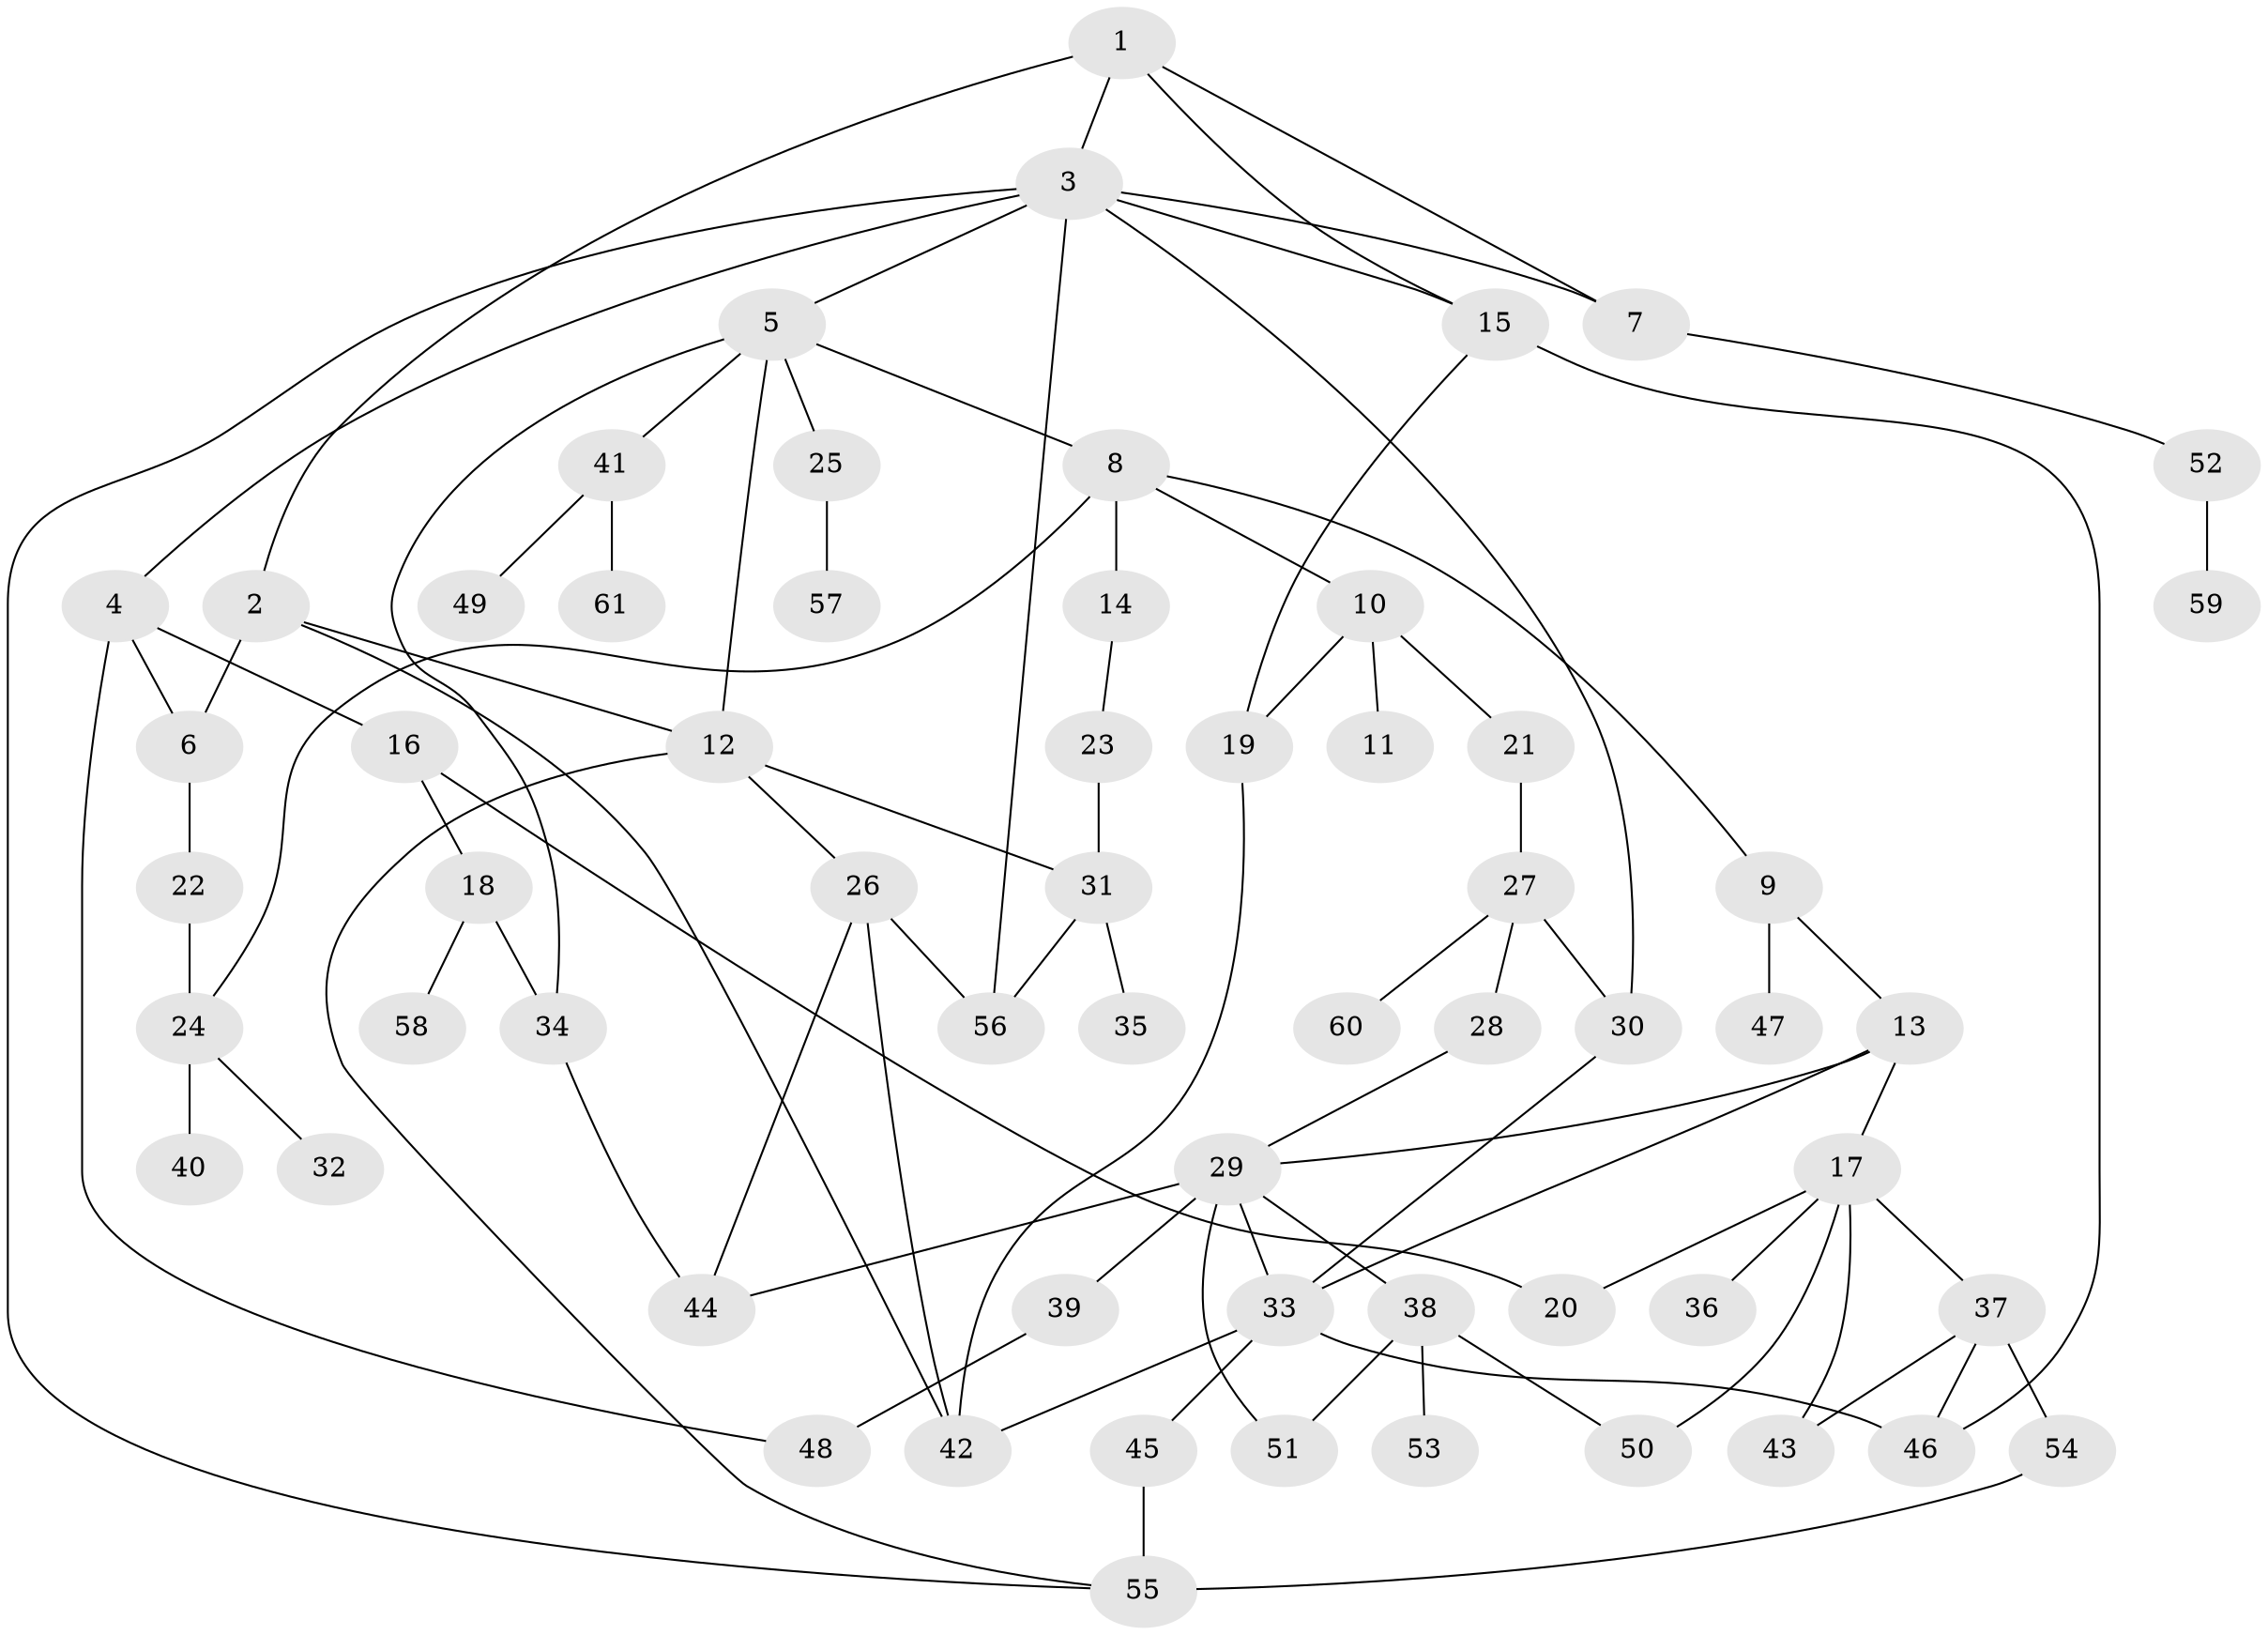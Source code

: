 // original degree distribution, {5: 0.0743801652892562, 2: 0.2809917355371901, 4: 0.09090909090909091, 7: 0.01652892561983471, 6: 0.03305785123966942, 3: 0.17355371900826447, 1: 0.3305785123966942}
// Generated by graph-tools (version 1.1) at 2025/48/03/04/25 22:48:36]
// undirected, 61 vertices, 89 edges
graph export_dot {
  node [color=gray90,style=filled];
  1;
  2;
  3;
  4;
  5;
  6;
  7;
  8;
  9;
  10;
  11;
  12;
  13;
  14;
  15;
  16;
  17;
  18;
  19;
  20;
  21;
  22;
  23;
  24;
  25;
  26;
  27;
  28;
  29;
  30;
  31;
  32;
  33;
  34;
  35;
  36;
  37;
  38;
  39;
  40;
  41;
  42;
  43;
  44;
  45;
  46;
  47;
  48;
  49;
  50;
  51;
  52;
  53;
  54;
  55;
  56;
  57;
  58;
  59;
  60;
  61;
  1 -- 2 [weight=1.0];
  1 -- 3 [weight=1.0];
  1 -- 7 [weight=1.0];
  1 -- 15 [weight=1.0];
  2 -- 6 [weight=1.0];
  2 -- 12 [weight=1.0];
  2 -- 42 [weight=1.0];
  3 -- 4 [weight=1.0];
  3 -- 5 [weight=1.0];
  3 -- 7 [weight=1.0];
  3 -- 15 [weight=1.0];
  3 -- 30 [weight=1.0];
  3 -- 55 [weight=1.0];
  3 -- 56 [weight=1.0];
  4 -- 6 [weight=1.0];
  4 -- 16 [weight=1.0];
  4 -- 48 [weight=1.0];
  5 -- 8 [weight=1.0];
  5 -- 12 [weight=1.0];
  5 -- 25 [weight=1.0];
  5 -- 34 [weight=1.0];
  5 -- 41 [weight=1.0];
  6 -- 22 [weight=1.0];
  7 -- 52 [weight=1.0];
  8 -- 9 [weight=1.0];
  8 -- 10 [weight=1.0];
  8 -- 14 [weight=1.0];
  8 -- 24 [weight=1.0];
  9 -- 13 [weight=1.0];
  9 -- 47 [weight=1.0];
  10 -- 11 [weight=1.0];
  10 -- 19 [weight=1.0];
  10 -- 21 [weight=1.0];
  12 -- 26 [weight=1.0];
  12 -- 31 [weight=1.0];
  12 -- 55 [weight=1.0];
  13 -- 17 [weight=1.0];
  13 -- 29 [weight=1.0];
  13 -- 33 [weight=1.0];
  14 -- 23 [weight=3.0];
  15 -- 19 [weight=1.0];
  15 -- 46 [weight=1.0];
  16 -- 18 [weight=1.0];
  16 -- 20 [weight=1.0];
  17 -- 20 [weight=1.0];
  17 -- 36 [weight=1.0];
  17 -- 37 [weight=1.0];
  17 -- 43 [weight=1.0];
  17 -- 50 [weight=1.0];
  18 -- 34 [weight=1.0];
  18 -- 58 [weight=1.0];
  19 -- 42 [weight=1.0];
  21 -- 27 [weight=2.0];
  22 -- 24 [weight=1.0];
  23 -- 31 [weight=1.0];
  24 -- 32 [weight=1.0];
  24 -- 40 [weight=2.0];
  25 -- 57 [weight=1.0];
  26 -- 42 [weight=1.0];
  26 -- 44 [weight=1.0];
  26 -- 56 [weight=1.0];
  27 -- 28 [weight=1.0];
  27 -- 30 [weight=1.0];
  27 -- 60 [weight=1.0];
  28 -- 29 [weight=1.0];
  29 -- 33 [weight=1.0];
  29 -- 38 [weight=1.0];
  29 -- 39 [weight=1.0];
  29 -- 44 [weight=2.0];
  29 -- 51 [weight=1.0];
  30 -- 33 [weight=1.0];
  31 -- 35 [weight=2.0];
  31 -- 56 [weight=2.0];
  33 -- 42 [weight=1.0];
  33 -- 45 [weight=1.0];
  33 -- 46 [weight=1.0];
  34 -- 44 [weight=1.0];
  37 -- 43 [weight=1.0];
  37 -- 46 [weight=1.0];
  37 -- 54 [weight=1.0];
  38 -- 50 [weight=1.0];
  38 -- 51 [weight=1.0];
  38 -- 53 [weight=1.0];
  39 -- 48 [weight=2.0];
  41 -- 49 [weight=1.0];
  41 -- 61 [weight=1.0];
  45 -- 55 [weight=1.0];
  52 -- 59 [weight=1.0];
  54 -- 55 [weight=2.0];
}
